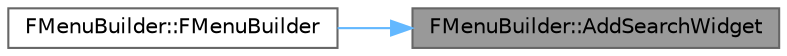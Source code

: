 digraph "FMenuBuilder::AddSearchWidget"
{
 // INTERACTIVE_SVG=YES
 // LATEX_PDF_SIZE
  bgcolor="transparent";
  edge [fontname=Helvetica,fontsize=10,labelfontname=Helvetica,labelfontsize=10];
  node [fontname=Helvetica,fontsize=10,shape=box,height=0.2,width=0.4];
  rankdir="RL";
  Node1 [id="Node000001",label="FMenuBuilder::AddSearchWidget",height=0.2,width=0.4,color="gray40", fillcolor="grey60", style="filled", fontcolor="black",tooltip="Adds the widget the multibox will use for searching."];
  Node1 -> Node2 [id="edge1_Node000001_Node000002",dir="back",color="steelblue1",style="solid",tooltip=" "];
  Node2 [id="Node000002",label="FMenuBuilder::FMenuBuilder",height=0.2,width=0.4,color="grey40", fillcolor="white", style="filled",URL="$dd/d3a/classFMenuBuilder.html#ae7fbba1ca1052d8f1b1bfe6686fe270f",tooltip="Constructor."];
}
